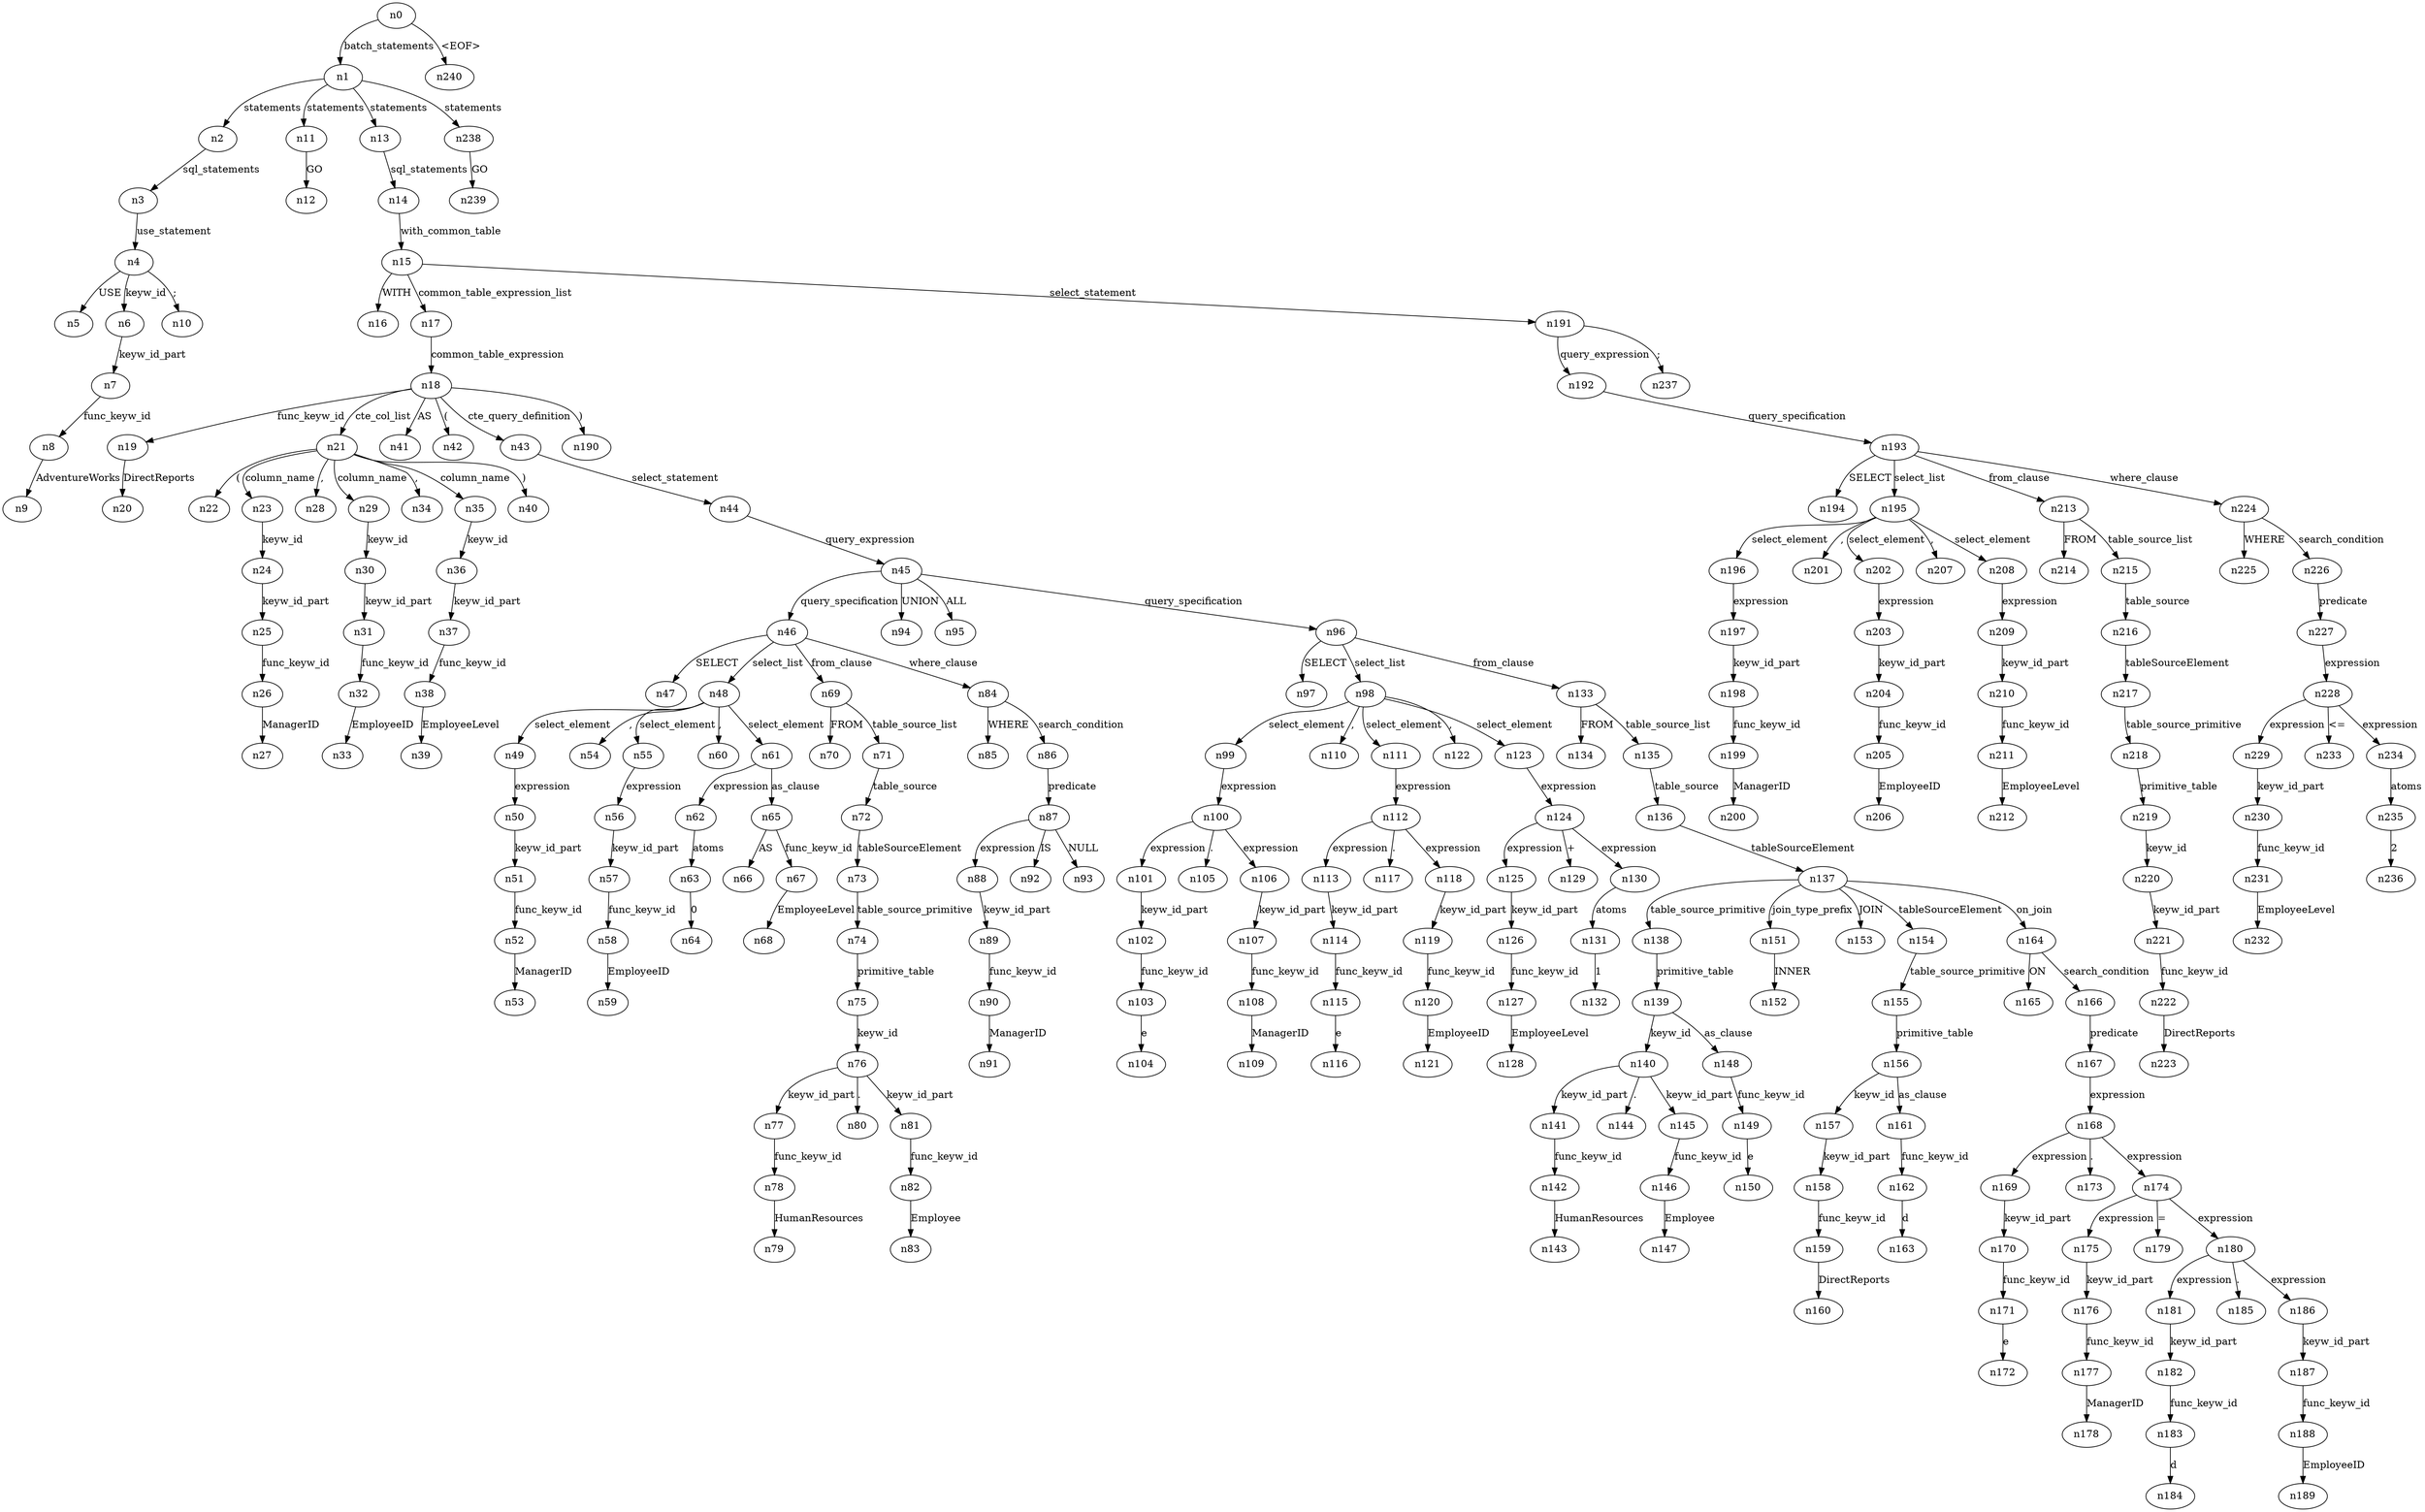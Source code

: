 digraph ParseTree {
  n0 -> n1 [label="batch_statements"];
  n1 -> n2 [label="statements"];
  n2 -> n3 [label="sql_statements"];
  n3 -> n4 [label="use_statement"];
  n4 -> n5 [label="USE"];
  n4 -> n6 [label="keyw_id"];
  n6 -> n7 [label="keyw_id_part"];
  n7 -> n8 [label="func_keyw_id"];
  n8 -> n9 [label="AdventureWorks"];
  n4 -> n10 [label=";"];
  n1 -> n11 [label="statements"];
  n11 -> n12 [label="GO"];
  n1 -> n13 [label="statements"];
  n13 -> n14 [label="sql_statements"];
  n14 -> n15 [label="with_common_table"];
  n15 -> n16 [label="WITH"];
  n15 -> n17 [label="common_table_expression_list"];
  n17 -> n18 [label="common_table_expression"];
  n18 -> n19 [label="func_keyw_id"];
  n19 -> n20 [label="DirectReports"];
  n18 -> n21 [label="cte_col_list"];
  n21 -> n22 [label="("];
  n21 -> n23 [label="column_name"];
  n23 -> n24 [label="keyw_id"];
  n24 -> n25 [label="keyw_id_part"];
  n25 -> n26 [label="func_keyw_id"];
  n26 -> n27 [label="ManagerID"];
  n21 -> n28 [label=","];
  n21 -> n29 [label="column_name"];
  n29 -> n30 [label="keyw_id"];
  n30 -> n31 [label="keyw_id_part"];
  n31 -> n32 [label="func_keyw_id"];
  n32 -> n33 [label="EmployeeID"];
  n21 -> n34 [label=","];
  n21 -> n35 [label="column_name"];
  n35 -> n36 [label="keyw_id"];
  n36 -> n37 [label="keyw_id_part"];
  n37 -> n38 [label="func_keyw_id"];
  n38 -> n39 [label="EmployeeLevel"];
  n21 -> n40 [label=")"];
  n18 -> n41 [label="AS"];
  n18 -> n42 [label="("];
  n18 -> n43 [label="cte_query_definition"];
  n43 -> n44 [label="select_statement"];
  n44 -> n45 [label="query_expression"];
  n45 -> n46 [label="query_specification"];
  n46 -> n47 [label="SELECT"];
  n46 -> n48 [label="select_list"];
  n48 -> n49 [label="select_element"];
  n49 -> n50 [label="expression"];
  n50 -> n51 [label="keyw_id_part"];
  n51 -> n52 [label="func_keyw_id"];
  n52 -> n53 [label="ManagerID"];
  n48 -> n54 [label=","];
  n48 -> n55 [label="select_element"];
  n55 -> n56 [label="expression"];
  n56 -> n57 [label="keyw_id_part"];
  n57 -> n58 [label="func_keyw_id"];
  n58 -> n59 [label="EmployeeID"];
  n48 -> n60 [label=","];
  n48 -> n61 [label="select_element"];
  n61 -> n62 [label="expression"];
  n62 -> n63 [label="atoms"];
  n63 -> n64 [label="0"];
  n61 -> n65 [label="as_clause"];
  n65 -> n66 [label="AS"];
  n65 -> n67 [label="func_keyw_id"];
  n67 -> n68 [label="EmployeeLevel"];
  n46 -> n69 [label="from_clause"];
  n69 -> n70 [label="FROM"];
  n69 -> n71 [label="table_source_list"];
  n71 -> n72 [label="table_source"];
  n72 -> n73 [label="tableSourceElement"];
  n73 -> n74 [label="table_source_primitive"];
  n74 -> n75 [label="primitive_table"];
  n75 -> n76 [label="keyw_id"];
  n76 -> n77 [label="keyw_id_part"];
  n77 -> n78 [label="func_keyw_id"];
  n78 -> n79 [label="HumanResources"];
  n76 -> n80 [label="."];
  n76 -> n81 [label="keyw_id_part"];
  n81 -> n82 [label="func_keyw_id"];
  n82 -> n83 [label="Employee"];
  n46 -> n84 [label="where_clause"];
  n84 -> n85 [label="WHERE"];
  n84 -> n86 [label="search_condition"];
  n86 -> n87 [label="predicate"];
  n87 -> n88 [label="expression"];
  n88 -> n89 [label="keyw_id_part"];
  n89 -> n90 [label="func_keyw_id"];
  n90 -> n91 [label="ManagerID"];
  n87 -> n92 [label="IS"];
  n87 -> n93 [label="NULL"];
  n45 -> n94 [label="UNION"];
  n45 -> n95 [label="ALL"];
  n45 -> n96 [label="query_specification"];
  n96 -> n97 [label="SELECT"];
  n96 -> n98 [label="select_list"];
  n98 -> n99 [label="select_element"];
  n99 -> n100 [label="expression"];
  n100 -> n101 [label="expression"];
  n101 -> n102 [label="keyw_id_part"];
  n102 -> n103 [label="func_keyw_id"];
  n103 -> n104 [label="e"];
  n100 -> n105 [label="."];
  n100 -> n106 [label="expression"];
  n106 -> n107 [label="keyw_id_part"];
  n107 -> n108 [label="func_keyw_id"];
  n108 -> n109 [label="ManagerID"];
  n98 -> n110 [label=","];
  n98 -> n111 [label="select_element"];
  n111 -> n112 [label="expression"];
  n112 -> n113 [label="expression"];
  n113 -> n114 [label="keyw_id_part"];
  n114 -> n115 [label="func_keyw_id"];
  n115 -> n116 [label="e"];
  n112 -> n117 [label="."];
  n112 -> n118 [label="expression"];
  n118 -> n119 [label="keyw_id_part"];
  n119 -> n120 [label="func_keyw_id"];
  n120 -> n121 [label="EmployeeID"];
  n98 -> n122 [label=","];
  n98 -> n123 [label="select_element"];
  n123 -> n124 [label="expression"];
  n124 -> n125 [label="expression"];
  n125 -> n126 [label="keyw_id_part"];
  n126 -> n127 [label="func_keyw_id"];
  n127 -> n128 [label="EmployeeLevel"];
  n124 -> n129 [label="+"];
  n124 -> n130 [label="expression"];
  n130 -> n131 [label="atoms"];
  n131 -> n132 [label="1"];
  n96 -> n133 [label="from_clause"];
  n133 -> n134 [label="FROM"];
  n133 -> n135 [label="table_source_list"];
  n135 -> n136 [label="table_source"];
  n136 -> n137 [label="tableSourceElement"];
  n137 -> n138 [label="table_source_primitive"];
  n138 -> n139 [label="primitive_table"];
  n139 -> n140 [label="keyw_id"];
  n140 -> n141 [label="keyw_id_part"];
  n141 -> n142 [label="func_keyw_id"];
  n142 -> n143 [label="HumanResources"];
  n140 -> n144 [label="."];
  n140 -> n145 [label="keyw_id_part"];
  n145 -> n146 [label="func_keyw_id"];
  n146 -> n147 [label="Employee"];
  n139 -> n148 [label="as_clause"];
  n148 -> n149 [label="func_keyw_id"];
  n149 -> n150 [label="e"];
  n137 -> n151 [label="join_type_prefix"];
  n151 -> n152 [label="INNER"];
  n137 -> n153 [label="JOIN"];
  n137 -> n154 [label="tableSourceElement"];
  n154 -> n155 [label="table_source_primitive"];
  n155 -> n156 [label="primitive_table"];
  n156 -> n157 [label="keyw_id"];
  n157 -> n158 [label="keyw_id_part"];
  n158 -> n159 [label="func_keyw_id"];
  n159 -> n160 [label="DirectReports"];
  n156 -> n161 [label="as_clause"];
  n161 -> n162 [label="func_keyw_id"];
  n162 -> n163 [label="d"];
  n137 -> n164 [label="on_join"];
  n164 -> n165 [label="ON"];
  n164 -> n166 [label="search_condition"];
  n166 -> n167 [label="predicate"];
  n167 -> n168 [label="expression"];
  n168 -> n169 [label="expression"];
  n169 -> n170 [label="keyw_id_part"];
  n170 -> n171 [label="func_keyw_id"];
  n171 -> n172 [label="e"];
  n168 -> n173 [label="."];
  n168 -> n174 [label="expression"];
  n174 -> n175 [label="expression"];
  n175 -> n176 [label="keyw_id_part"];
  n176 -> n177 [label="func_keyw_id"];
  n177 -> n178 [label="ManagerID"];
  n174 -> n179 [label="="];
  n174 -> n180 [label="expression"];
  n180 -> n181 [label="expression"];
  n181 -> n182 [label="keyw_id_part"];
  n182 -> n183 [label="func_keyw_id"];
  n183 -> n184 [label="d"];
  n180 -> n185 [label="."];
  n180 -> n186 [label="expression"];
  n186 -> n187 [label="keyw_id_part"];
  n187 -> n188 [label="func_keyw_id"];
  n188 -> n189 [label="EmployeeID"];
  n18 -> n190 [label=")"];
  n15 -> n191 [label="select_statement"];
  n191 -> n192 [label="query_expression"];
  n192 -> n193 [label="query_specification"];
  n193 -> n194 [label="SELECT"];
  n193 -> n195 [label="select_list"];
  n195 -> n196 [label="select_element"];
  n196 -> n197 [label="expression"];
  n197 -> n198 [label="keyw_id_part"];
  n198 -> n199 [label="func_keyw_id"];
  n199 -> n200 [label="ManagerID"];
  n195 -> n201 [label=","];
  n195 -> n202 [label="select_element"];
  n202 -> n203 [label="expression"];
  n203 -> n204 [label="keyw_id_part"];
  n204 -> n205 [label="func_keyw_id"];
  n205 -> n206 [label="EmployeeID"];
  n195 -> n207 [label=","];
  n195 -> n208 [label="select_element"];
  n208 -> n209 [label="expression"];
  n209 -> n210 [label="keyw_id_part"];
  n210 -> n211 [label="func_keyw_id"];
  n211 -> n212 [label="EmployeeLevel"];
  n193 -> n213 [label="from_clause"];
  n213 -> n214 [label="FROM"];
  n213 -> n215 [label="table_source_list"];
  n215 -> n216 [label="table_source"];
  n216 -> n217 [label="tableSourceElement"];
  n217 -> n218 [label="table_source_primitive"];
  n218 -> n219 [label="primitive_table"];
  n219 -> n220 [label="keyw_id"];
  n220 -> n221 [label="keyw_id_part"];
  n221 -> n222 [label="func_keyw_id"];
  n222 -> n223 [label="DirectReports"];
  n193 -> n224 [label="where_clause"];
  n224 -> n225 [label="WHERE"];
  n224 -> n226 [label="search_condition"];
  n226 -> n227 [label="predicate"];
  n227 -> n228 [label="expression"];
  n228 -> n229 [label="expression"];
  n229 -> n230 [label="keyw_id_part"];
  n230 -> n231 [label="func_keyw_id"];
  n231 -> n232 [label="EmployeeLevel"];
  n228 -> n233 [label="<="];
  n228 -> n234 [label="expression"];
  n234 -> n235 [label="atoms"];
  n235 -> n236 [label="2"];
  n191 -> n237 [label=";"];
  n1 -> n238 [label="statements"];
  n238 -> n239 [label="GO"];
  n0 -> n240 [label="<EOF>"];
}